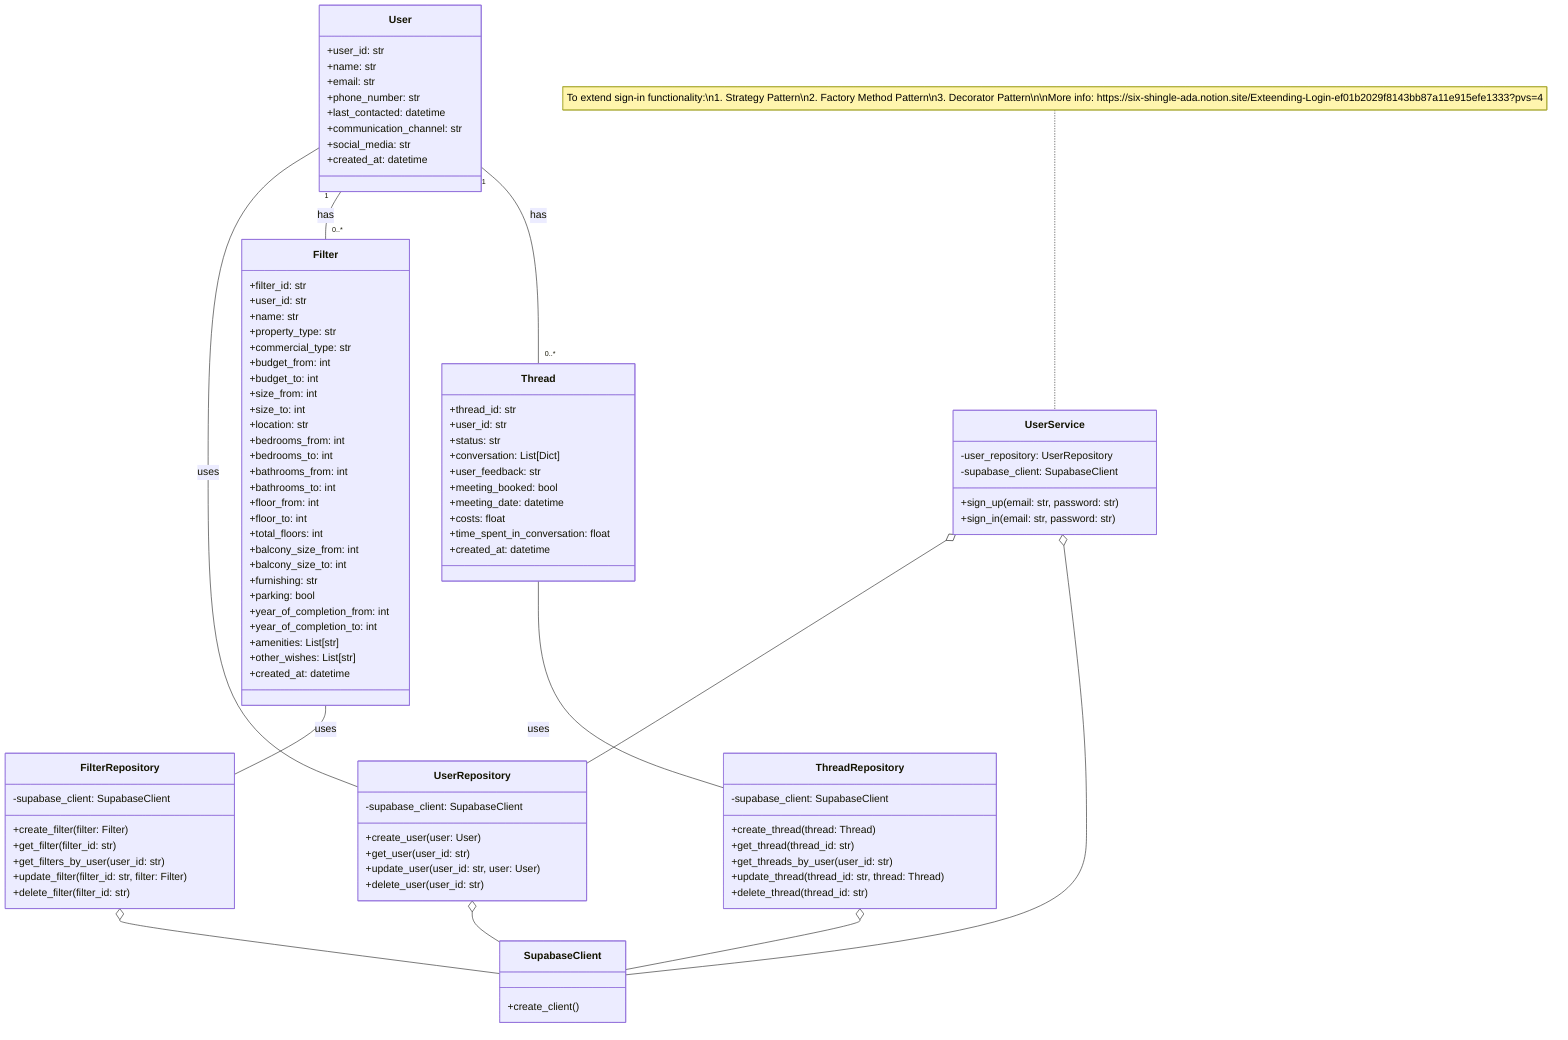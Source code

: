 classDiagram
    class SupabaseClient {
        +create_client()
    }

    class User {
        +user_id: str
        +name: str
        +email: str
        +phone_number: str
        +last_contacted: datetime
        +communication_channel: str
        +social_media: str
        +created_at: datetime
    }

    class Filter {
        +filter_id: str
        +user_id: str
        +name: str
        +property_type: str
        +commercial_type: str
        +budget_from: int
        +budget_to: int
        +size_from: int
        +size_to: int
        +location: str
        +bedrooms_from: int
        +bedrooms_to: int
        +bathrooms_from: int
        +bathrooms_to: int
        +floor_from: int
        +floor_to: int
        +total_floors: int
        +balcony_size_from: int
        +balcony_size_to: int
        +furnishing: str
        +parking: bool
        +year_of_completion_from: int
        +year_of_completion_to: int
        +amenities: List[str]
        +other_wishes: List[str]
        +created_at: datetime
    }

    class Thread {
        +thread_id: str
        +user_id: str
        +status: str
        +conversation: List[Dict]
        +user_feedback: str
        +meeting_booked: bool
        +meeting_date: datetime
        +costs: float
        +time_spent_in_conversation: float
        +created_at: datetime
    }

    class UserRepository {
        -supabase_client: SupabaseClient
        +create_user(user: User)
        +get_user(user_id: str)
        +update_user(user_id: str, user: User)
        +delete_user(user_id: str)
    }

    class FilterRepository {
        -supabase_client: SupabaseClient
        +create_filter(filter: Filter)
        +get_filter(filter_id: str)
        +get_filters_by_user(user_id: str)
        +update_filter(filter_id: str, filter: Filter)
        +delete_filter(filter_id: str)
    }

    class ThreadRepository {
        -supabase_client: SupabaseClient
        +create_thread(thread: Thread)
        +get_thread(thread_id: str)
        +get_threads_by_user(user_id: str)
        +update_thread(thread_id: str, thread: Thread)
        +delete_thread(thread_id: str)
    }

    class UserService {
        -user_repository: UserRepository
        -supabase_client: SupabaseClient
        +sign_up(email: str, password: str)
        +sign_in(email: str, password: str)
    }

    UserRepository o-- SupabaseClient
    FilterRepository o-- SupabaseClient
    ThreadRepository o-- SupabaseClient
    UserService o-- UserRepository
    UserService o-- SupabaseClient
    User -- UserRepository : uses
    Filter -- FilterRepository : uses
    Thread -- ThreadRepository : uses
    User "1" -- "0..*" Filter : has
    User "1" -- "0..*" Thread : has

    note for UserService "To extend sign-in functionality:\n1. Strategy Pattern\n2. Factory Method Pattern\n3. Decorator Pattern\n\nMore info: https://six-shingle-ada.notion.site/Exteending-Login-ef01b2029f8143bb87a11e915efe1333?pvs=4"